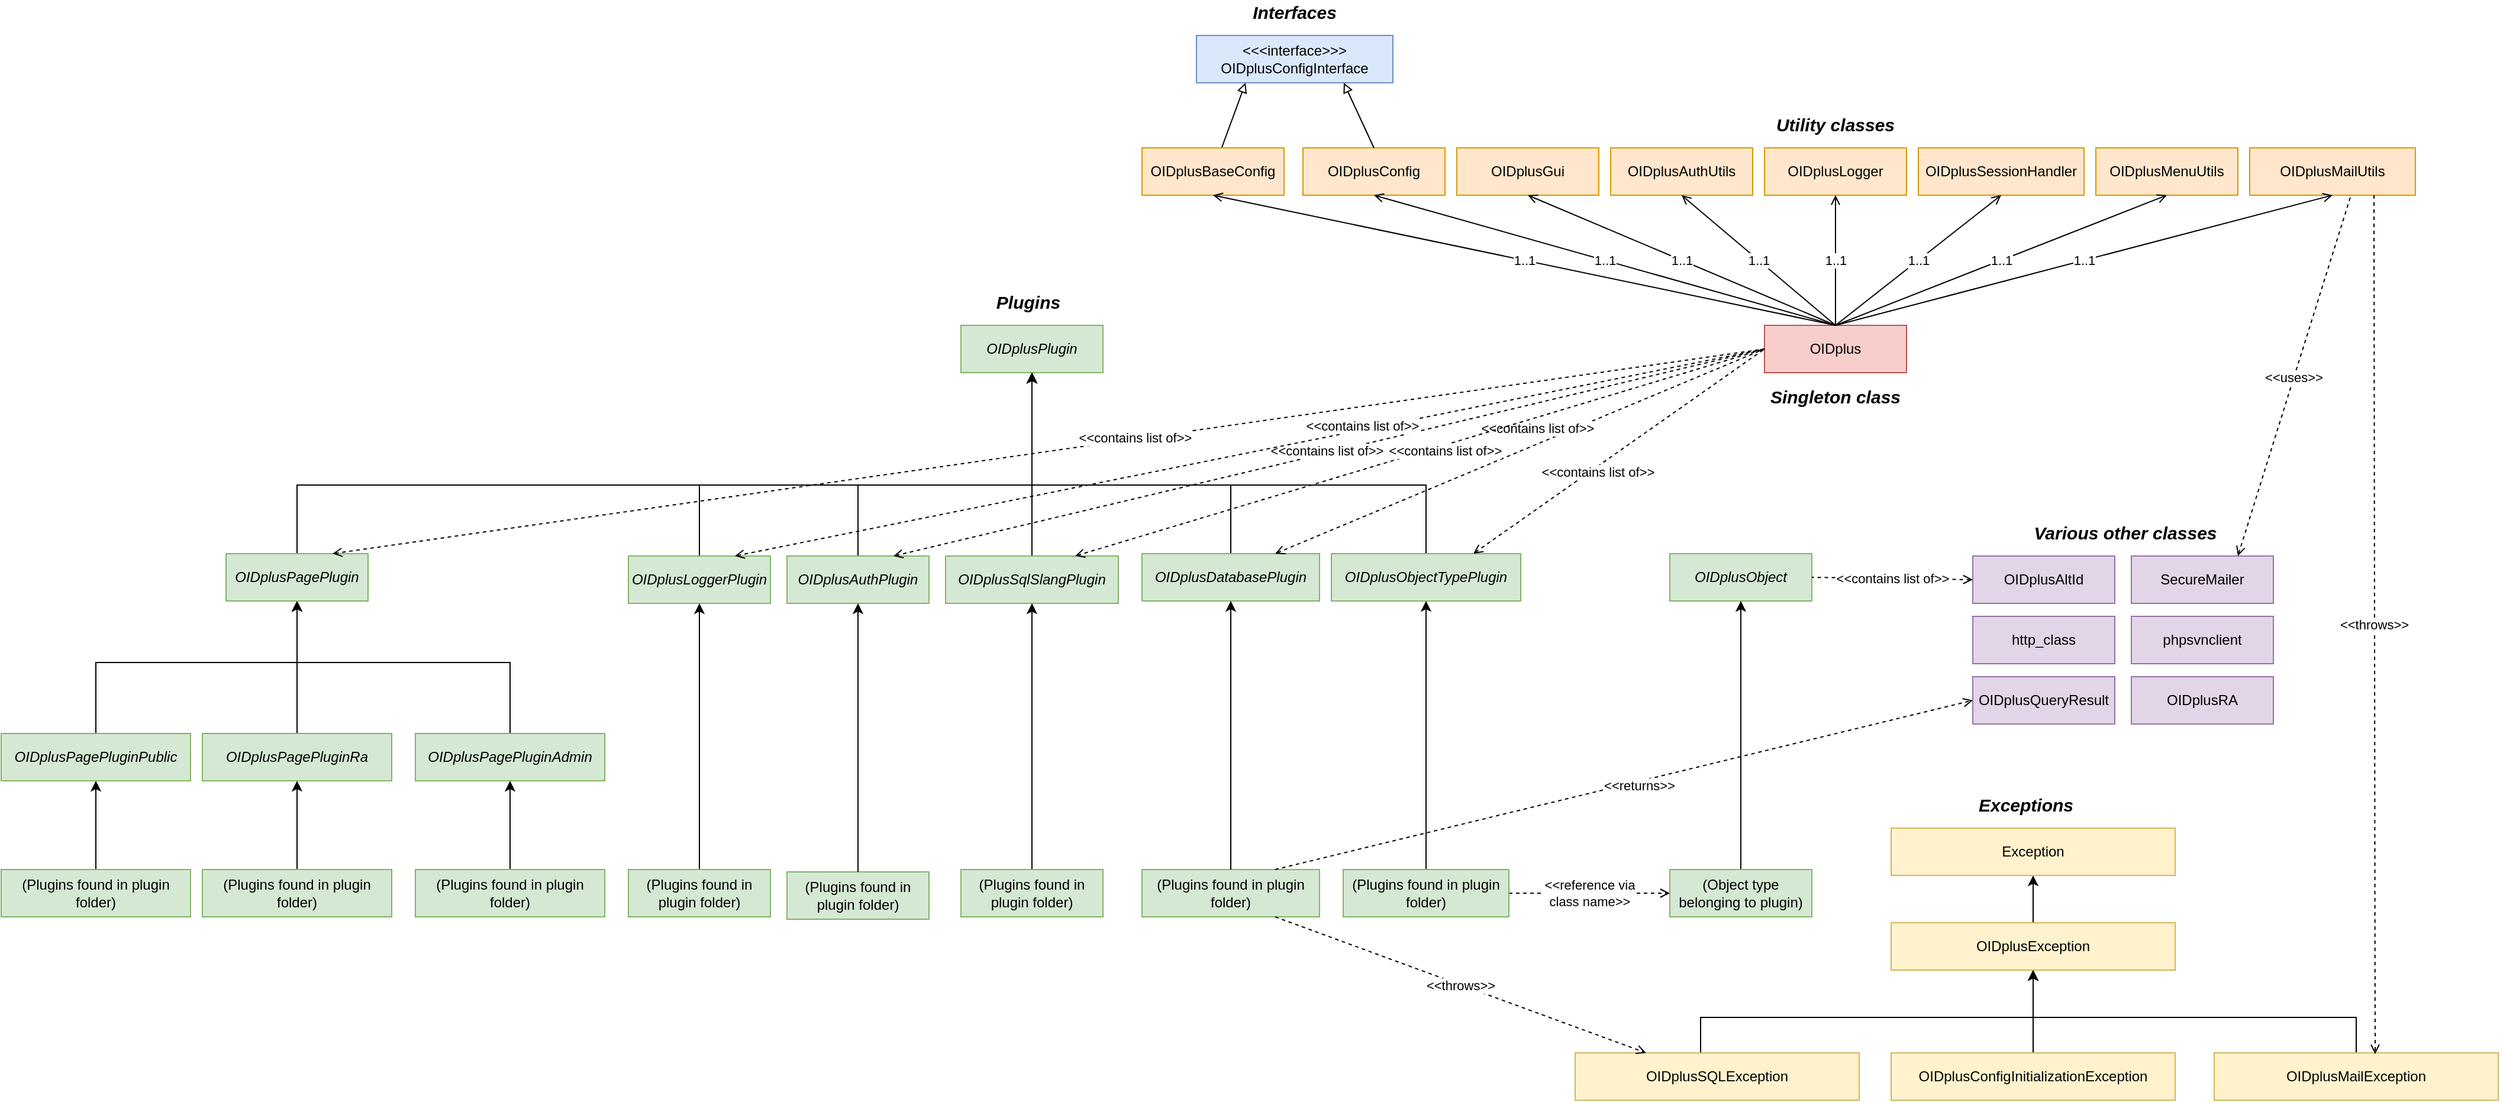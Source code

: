 <mxfile version="13.0.1" type="device"><diagram id="C5RBs43oDa-KdzZeNtuy" name="Page-1"><mxGraphModel dx="2249" dy="762" grid="1" gridSize="10" guides="1" tooltips="1" connect="1" arrows="1" fold="1" page="1" pageScale="1" pageWidth="827" pageHeight="1169" math="0" shadow="0"><root><mxCell id="WIyWlLk6GJQsqaUBKTNV-0"/><mxCell id="WIyWlLk6GJQsqaUBKTNV-1" parent="WIyWlLk6GJQsqaUBKTNV-0"/><mxCell id="HaJfKRJEYKdRmyHm2M7B-0" value="OIDplus" style="rounded=0;whiteSpace=wrap;html=1;fillColor=#f8cecc;strokeColor=#b85450;" parent="WIyWlLk6GJQsqaUBKTNV-1" vertex="1"><mxGeometry x="780" y="385" width="120" height="40" as="geometry"/></mxCell><mxCell id="HaJfKRJEYKdRmyHm2M7B-1" value="&lt;div&gt;OIDplusAltId&lt;/div&gt;" style="rounded=0;whiteSpace=wrap;html=1;fillColor=#e1d5e7;strokeColor=#9673a6;" parent="WIyWlLk6GJQsqaUBKTNV-1" vertex="1"><mxGeometry x="956" y="580" width="120" height="40" as="geometry"/></mxCell><mxCell id="PMX5CAPXfLzkRhn_E-3W-7" style="edgeStyle=orthogonalEdgeStyle;rounded=0;orthogonalLoop=1;jettySize=auto;html=1;entryX=0.5;entryY=1;entryDx=0;entryDy=0;" parent="WIyWlLk6GJQsqaUBKTNV-1" source="HaJfKRJEYKdRmyHm2M7B-2" target="HaJfKRJEYKdRmyHm2M7B-13" edge="1"><mxGeometry relative="1" as="geometry"><Array as="points"><mxPoint x="14" y="520"/><mxPoint x="161" y="520"/></Array></mxGeometry></mxCell><mxCell id="HaJfKRJEYKdRmyHm2M7B-2" value="&lt;div&gt;OIDplusAuthPlugin&lt;/div&gt;" style="rounded=0;whiteSpace=wrap;html=1;fontStyle=2;fillColor=#d5e8d4;strokeColor=#82b366;" parent="WIyWlLk6GJQsqaUBKTNV-1" vertex="1"><mxGeometry x="-46" y="580" width="120" height="40" as="geometry"/></mxCell><mxCell id="HaJfKRJEYKdRmyHm2M7B-3" value="&lt;div&gt;OIDplusAuthUtils&lt;/div&gt;" style="rounded=0;whiteSpace=wrap;html=1;fillColor=#ffe6cc;strokeColor=#d79b00;" parent="WIyWlLk6GJQsqaUBKTNV-1" vertex="1"><mxGeometry x="650" y="235" width="120" height="40" as="geometry"/></mxCell><mxCell id="HaJfKRJEYKdRmyHm2M7B-4" value="&lt;div&gt;OIDplusConfig&lt;/div&gt;" style="rounded=0;whiteSpace=wrap;html=1;fillColor=#ffe6cc;strokeColor=#d79b00;" parent="WIyWlLk6GJQsqaUBKTNV-1" vertex="1"><mxGeometry x="390" y="235" width="120" height="40" as="geometry"/></mxCell><mxCell id="HaJfKRJEYKdRmyHm2M7B-28" style="edgeStyle=orthogonalEdgeStyle;rounded=0;orthogonalLoop=1;jettySize=auto;html=1;entryX=0.5;entryY=1;entryDx=0;entryDy=0;" parent="WIyWlLk6GJQsqaUBKTNV-1" source="HaJfKRJEYKdRmyHm2M7B-5" target="HaJfKRJEYKdRmyHm2M7B-27" edge="1"><mxGeometry relative="1" as="geometry"/></mxCell><mxCell id="HaJfKRJEYKdRmyHm2M7B-5" value="&lt;div&gt;OIDplusConfigInitializationException&lt;/div&gt;" style="rounded=0;whiteSpace=wrap;html=1;fillColor=#fff2cc;strokeColor=#d6b656;" parent="WIyWlLk6GJQsqaUBKTNV-1" vertex="1"><mxGeometry x="887" y="1000" width="240" height="40" as="geometry"/></mxCell><mxCell id="PMX5CAPXfLzkRhn_E-3W-3" style="edgeStyle=orthogonalEdgeStyle;rounded=0;orthogonalLoop=1;jettySize=auto;html=1;entryX=0.5;entryY=1;entryDx=0;entryDy=0;" parent="WIyWlLk6GJQsqaUBKTNV-1" source="HaJfKRJEYKdRmyHm2M7B-6" target="HaJfKRJEYKdRmyHm2M7B-27" edge="1"><mxGeometry relative="1" as="geometry"><Array as="points"><mxPoint x="726" y="970"/><mxPoint x="1007" y="970"/></Array></mxGeometry></mxCell><mxCell id="HaJfKRJEYKdRmyHm2M7B-6" value="&lt;div&gt;OIDplusSQLException&lt;/div&gt;" style="rounded=0;whiteSpace=wrap;html=1;fillColor=#fff2cc;strokeColor=#d6b656;" parent="WIyWlLk6GJQsqaUBKTNV-1" vertex="1"><mxGeometry x="620" y="1000" width="240" height="40" as="geometry"/></mxCell><mxCell id="PMX5CAPXfLzkRhn_E-3W-8" style="edgeStyle=orthogonalEdgeStyle;rounded=0;orthogonalLoop=1;jettySize=auto;html=1;entryX=0.5;entryY=1;entryDx=0;entryDy=0;" parent="WIyWlLk6GJQsqaUBKTNV-1" source="HaJfKRJEYKdRmyHm2M7B-7" target="HaJfKRJEYKdRmyHm2M7B-13" edge="1"><mxGeometry relative="1" as="geometry"><Array as="points"><mxPoint x="329" y="520"/><mxPoint x="161" y="520"/></Array></mxGeometry></mxCell><mxCell id="HaJfKRJEYKdRmyHm2M7B-7" value="&lt;div&gt;OIDplusDatabasePlugin&lt;/div&gt;" style="rounded=0;whiteSpace=wrap;html=1;fontStyle=2;fillColor=#d5e8d4;strokeColor=#82b366;" parent="WIyWlLk6GJQsqaUBKTNV-1" vertex="1"><mxGeometry x="254" y="578" width="150" height="40" as="geometry"/></mxCell><mxCell id="HaJfKRJEYKdRmyHm2M7B-8" value="&lt;div&gt;OIDplusGui&lt;/div&gt;" style="rounded=0;whiteSpace=wrap;html=1;fillColor=#ffe6cc;strokeColor=#d79b00;" parent="WIyWlLk6GJQsqaUBKTNV-1" vertex="1"><mxGeometry x="520" y="235" width="120" height="40" as="geometry"/></mxCell><mxCell id="HaJfKRJEYKdRmyHm2M7B-9" value="&lt;div&gt;OIDplusLogger&lt;/div&gt;" style="rounded=0;whiteSpace=wrap;html=1;fillColor=#ffe6cc;strokeColor=#d79b00;" parent="WIyWlLk6GJQsqaUBKTNV-1" vertex="1"><mxGeometry x="780" y="235" width="120" height="40" as="geometry"/></mxCell><mxCell id="HaJfKRJEYKdRmyHm2M7B-10" value="&lt;div&gt;OIDplusObject&lt;/div&gt;" style="rounded=0;whiteSpace=wrap;html=1;fontStyle=2;fillColor=#d5e8d4;strokeColor=#82b366;" parent="WIyWlLk6GJQsqaUBKTNV-1" vertex="1"><mxGeometry x="700" y="578" width="120" height="40" as="geometry"/></mxCell><mxCell id="PMX5CAPXfLzkRhn_E-3W-9" style="edgeStyle=orthogonalEdgeStyle;rounded=0;orthogonalLoop=1;jettySize=auto;html=1;entryX=0.5;entryY=1;entryDx=0;entryDy=0;" parent="WIyWlLk6GJQsqaUBKTNV-1" source="HaJfKRJEYKdRmyHm2M7B-11" target="HaJfKRJEYKdRmyHm2M7B-13" edge="1"><mxGeometry relative="1" as="geometry"><Array as="points"><mxPoint x="494" y="520"/><mxPoint x="161" y="520"/></Array></mxGeometry></mxCell><mxCell id="HaJfKRJEYKdRmyHm2M7B-11" value="&lt;div&gt;OIDplusObjectTypePlugin&lt;/div&gt;" style="rounded=0;whiteSpace=wrap;html=1;fontStyle=2;fillColor=#d5e8d4;strokeColor=#82b366;" parent="WIyWlLk6GJQsqaUBKTNV-1" vertex="1"><mxGeometry x="414" y="578" width="160" height="40" as="geometry"/></mxCell><mxCell id="G5G2yCKZkxoIE2J6HtOm-7" value="" style="edgeStyle=orthogonalEdgeStyle;rounded=0;orthogonalLoop=1;jettySize=auto;html=1;entryX=0.5;entryY=0;entryDx=0;entryDy=0;startArrow=classic;startFill=1;endArrow=none;endFill=0;" parent="WIyWlLk6GJQsqaUBKTNV-1" source="HaJfKRJEYKdRmyHm2M7B-12" target="G5G2yCKZkxoIE2J6HtOm-3" edge="1"><mxGeometry relative="1" as="geometry"><mxPoint x="-460" y="670" as="targetPoint"/><Array as="points"><mxPoint x="-460" y="670"/><mxPoint x="-630" y="670"/></Array></mxGeometry></mxCell><mxCell id="G5G2yCKZkxoIE2J6HtOm-9" style="edgeStyle=orthogonalEdgeStyle;rounded=0;orthogonalLoop=1;jettySize=auto;html=1;entryX=0.5;entryY=0;entryDx=0;entryDy=0;startArrow=classic;startFill=1;endArrow=none;endFill=0;" parent="WIyWlLk6GJQsqaUBKTNV-1" source="HaJfKRJEYKdRmyHm2M7B-12" target="G5G2yCKZkxoIE2J6HtOm-5" edge="1"><mxGeometry relative="1" as="geometry"><Array as="points"><mxPoint x="-460" y="670"/><mxPoint x="-280" y="670"/></Array></mxGeometry></mxCell><mxCell id="G5G2yCKZkxoIE2J6HtOm-10" style="edgeStyle=orthogonalEdgeStyle;rounded=0;orthogonalLoop=1;jettySize=auto;html=1;entryX=0.5;entryY=0;entryDx=0;entryDy=0;startArrow=classic;startFill=1;endArrow=none;endFill=0;" parent="WIyWlLk6GJQsqaUBKTNV-1" source="HaJfKRJEYKdRmyHm2M7B-12" target="G5G2yCKZkxoIE2J6HtOm-4" edge="1"><mxGeometry relative="1" as="geometry"/></mxCell><mxCell id="PMX5CAPXfLzkRhn_E-3W-6" style="edgeStyle=orthogonalEdgeStyle;rounded=0;orthogonalLoop=1;jettySize=auto;html=1;entryX=0.5;entryY=1;entryDx=0;entryDy=0;" parent="WIyWlLk6GJQsqaUBKTNV-1" source="HaJfKRJEYKdRmyHm2M7B-12" target="HaJfKRJEYKdRmyHm2M7B-13" edge="1"><mxGeometry relative="1" as="geometry"><Array as="points"><mxPoint x="-160" y="520"/><mxPoint x="174" y="520"/></Array></mxGeometry></mxCell><mxCell id="HaJfKRJEYKdRmyHm2M7B-12" value="&lt;div&gt;OIDplusPagePlugin&lt;/div&gt;" style="rounded=0;whiteSpace=wrap;html=1;fontStyle=2;fillColor=#d5e8d4;strokeColor=#82b366;" parent="WIyWlLk6GJQsqaUBKTNV-1" vertex="1"><mxGeometry x="-520" y="578" width="120" height="40" as="geometry"/></mxCell><mxCell id="HaJfKRJEYKdRmyHm2M7B-13" value="&lt;div&gt;OIDplusPlugin&lt;/div&gt;" style="rounded=0;whiteSpace=wrap;html=1;fontStyle=2;fillColor=#d5e8d4;strokeColor=#82b366;" parent="WIyWlLk6GJQsqaUBKTNV-1" vertex="1"><mxGeometry x="101" y="385" width="120" height="40" as="geometry"/></mxCell><mxCell id="HaJfKRJEYKdRmyHm2M7B-14" value="&lt;div&gt;OIDplusQueryResult&lt;/div&gt;" style="rounded=0;whiteSpace=wrap;html=1;fillColor=#e1d5e7;strokeColor=#9673a6;" parent="WIyWlLk6GJQsqaUBKTNV-1" vertex="1"><mxGeometry x="956" y="682" width="120" height="40" as="geometry"/></mxCell><mxCell id="HaJfKRJEYKdRmyHm2M7B-15" value="&lt;div&gt;OIDplusRA&lt;/div&gt;" style="rounded=0;whiteSpace=wrap;html=1;fillColor=#e1d5e7;strokeColor=#9673a6;" parent="WIyWlLk6GJQsqaUBKTNV-1" vertex="1"><mxGeometry x="1090" y="682" width="120" height="40" as="geometry"/></mxCell><mxCell id="HaJfKRJEYKdRmyHm2M7B-16" value="&lt;div&gt;OIDplusSessionHandler&lt;/div&gt;" style="rounded=0;whiteSpace=wrap;html=1;fillColor=#ffe6cc;strokeColor=#d79b00;" parent="WIyWlLk6GJQsqaUBKTNV-1" vertex="1"><mxGeometry x="910" y="235" width="140" height="40" as="geometry"/></mxCell><mxCell id="HaJfKRJEYKdRmyHm2M7B-17" value="&lt;div&gt;OIDplusMenuUtils&lt;/div&gt;" style="rounded=0;whiteSpace=wrap;html=1;fillColor=#ffe6cc;strokeColor=#d79b00;" parent="WIyWlLk6GJQsqaUBKTNV-1" vertex="1"><mxGeometry x="1060" y="235" width="120" height="40" as="geometry"/></mxCell><mxCell id="PMX5CAPXfLzkRhn_E-3W-2" style="edgeStyle=orthogonalEdgeStyle;rounded=0;orthogonalLoop=1;jettySize=auto;html=1;entryX=0.5;entryY=1;entryDx=0;entryDy=0;" parent="WIyWlLk6GJQsqaUBKTNV-1" source="HaJfKRJEYKdRmyHm2M7B-22" target="HaJfKRJEYKdRmyHm2M7B-10" edge="1"><mxGeometry relative="1" as="geometry"/></mxCell><mxCell id="HaJfKRJEYKdRmyHm2M7B-22" value="(Object type belonging to plugin)" style="rounded=0;whiteSpace=wrap;html=1;fillColor=#d5e8d4;strokeColor=#82b366;" parent="WIyWlLk6GJQsqaUBKTNV-1" vertex="1"><mxGeometry x="700" y="845" width="120" height="40" as="geometry"/></mxCell><mxCell id="HaJfKRJEYKdRmyHm2M7B-24" value="&lt;div&gt;&amp;lt;&amp;lt;reference via&lt;/div&gt;&lt;div&gt;class name&amp;gt;&amp;gt;&lt;br&gt;&lt;/div&gt;" style="edgeStyle=orthogonalEdgeStyle;rounded=0;orthogonalLoop=1;jettySize=auto;html=1;entryX=0;entryY=0.5;entryDx=0;entryDy=0;dashed=1;endArrow=open;endFill=0;" parent="WIyWlLk6GJQsqaUBKTNV-1" source="HaJfKRJEYKdRmyHm2M7B-23" target="HaJfKRJEYKdRmyHm2M7B-22" edge="1"><mxGeometry relative="1" as="geometry"/></mxCell><mxCell id="HaJfKRJEYKdRmyHm2M7B-26" style="edgeStyle=orthogonalEdgeStyle;rounded=0;orthogonalLoop=1;jettySize=auto;html=1;entryX=0.5;entryY=1;entryDx=0;entryDy=0;" parent="WIyWlLk6GJQsqaUBKTNV-1" source="HaJfKRJEYKdRmyHm2M7B-23" target="HaJfKRJEYKdRmyHm2M7B-11" edge="1"><mxGeometry relative="1" as="geometry"/></mxCell><mxCell id="HaJfKRJEYKdRmyHm2M7B-23" value="(Plugins found in plugin folder)" style="rounded=0;whiteSpace=wrap;html=1;fillColor=#d5e8d4;strokeColor=#82b366;" parent="WIyWlLk6GJQsqaUBKTNV-1" vertex="1"><mxGeometry x="424" y="845" width="140" height="40" as="geometry"/></mxCell><mxCell id="qhEKmyDmoYopIHslgWnM-1" style="edgeStyle=orthogonalEdgeStyle;rounded=0;orthogonalLoop=1;jettySize=auto;html=1;entryX=0.5;entryY=1;entryDx=0;entryDy=0;" parent="WIyWlLk6GJQsqaUBKTNV-1" source="HaJfKRJEYKdRmyHm2M7B-27" target="qhEKmyDmoYopIHslgWnM-0" edge="1"><mxGeometry relative="1" as="geometry"/></mxCell><mxCell id="HaJfKRJEYKdRmyHm2M7B-27" value="OIDplusException" style="rounded=0;whiteSpace=wrap;html=1;fillColor=#fff2cc;strokeColor=#d6b656;" parent="WIyWlLk6GJQsqaUBKTNV-1" vertex="1"><mxGeometry x="887" y="890" width="240" height="40" as="geometry"/></mxCell><mxCell id="HaJfKRJEYKdRmyHm2M7B-30" value="1..1" style="endArrow=none;html=1;entryX=0.5;entryY=0;entryDx=0;entryDy=0;exitX=0.5;exitY=1;exitDx=0;exitDy=0;startArrow=open;startFill=0;" parent="WIyWlLk6GJQsqaUBKTNV-1" source="HaJfKRJEYKdRmyHm2M7B-4" target="HaJfKRJEYKdRmyHm2M7B-0" edge="1"><mxGeometry width="50" height="50" relative="1" as="geometry"><mxPoint x="550" y="745" as="sourcePoint"/><mxPoint x="600" y="695" as="targetPoint"/></mxGeometry></mxCell><mxCell id="HaJfKRJEYKdRmyHm2M7B-31" value="1..1" style="endArrow=none;html=1;entryX=0.5;entryY=0;entryDx=0;entryDy=0;exitX=0.5;exitY=1;exitDx=0;exitDy=0;startArrow=open;startFill=0;" parent="WIyWlLk6GJQsqaUBKTNV-1" source="HaJfKRJEYKdRmyHm2M7B-8" target="HaJfKRJEYKdRmyHm2M7B-0" edge="1"><mxGeometry width="50" height="50" relative="1" as="geometry"><mxPoint x="550" y="745" as="sourcePoint"/><mxPoint x="600" y="695" as="targetPoint"/></mxGeometry></mxCell><mxCell id="HaJfKRJEYKdRmyHm2M7B-32" value="1..1" style="endArrow=none;html=1;entryX=0.5;entryY=0;entryDx=0;entryDy=0;exitX=0.5;exitY=1;exitDx=0;exitDy=0;endFill=0;startArrow=open;startFill=0;" parent="WIyWlLk6GJQsqaUBKTNV-1" source="HaJfKRJEYKdRmyHm2M7B-3" target="HaJfKRJEYKdRmyHm2M7B-0" edge="1"><mxGeometry width="50" height="50" relative="1" as="geometry"><mxPoint x="550" y="745" as="sourcePoint"/><mxPoint x="600" y="695" as="targetPoint"/></mxGeometry></mxCell><mxCell id="HaJfKRJEYKdRmyHm2M7B-33" value="1..1" style="endArrow=none;html=1;startArrow=open;startFill=0;" parent="WIyWlLk6GJQsqaUBKTNV-1" edge="1"><mxGeometry width="50" height="50" relative="1" as="geometry"><mxPoint x="840" y="275" as="sourcePoint"/><mxPoint x="840" y="385" as="targetPoint"/></mxGeometry></mxCell><mxCell id="HaJfKRJEYKdRmyHm2M7B-35" value="1..1" style="endArrow=none;html=1;startArrow=open;startFill=0;exitX=0.5;exitY=1;exitDx=0;exitDy=0;entryX=0.5;entryY=0;entryDx=0;entryDy=0;" parent="WIyWlLk6GJQsqaUBKTNV-1" source="HaJfKRJEYKdRmyHm2M7B-16" target="HaJfKRJEYKdRmyHm2M7B-0" edge="1"><mxGeometry width="50" height="50" relative="1" as="geometry"><mxPoint x="620" y="725" as="sourcePoint"/><mxPoint x="670" y="675" as="targetPoint"/></mxGeometry></mxCell><mxCell id="HaJfKRJEYKdRmyHm2M7B-37" value="(Plugins found in plugin folder)" style="rounded=0;whiteSpace=wrap;html=1;fillColor=#d5e8d4;strokeColor=#82b366;" parent="WIyWlLk6GJQsqaUBKTNV-1" vertex="1"><mxGeometry x="-46" y="847" width="120" height="40" as="geometry"/></mxCell><mxCell id="HaJfKRJEYKdRmyHm2M7B-39" style="edgeStyle=orthogonalEdgeStyle;rounded=0;orthogonalLoop=1;jettySize=auto;html=1;entryX=0.5;entryY=1;entryDx=0;entryDy=0;exitX=0.5;exitY=0;exitDx=0;exitDy=0;" parent="WIyWlLk6GJQsqaUBKTNV-1" source="HaJfKRJEYKdRmyHm2M7B-37" target="HaJfKRJEYKdRmyHm2M7B-2" edge="1"><mxGeometry relative="1" as="geometry"><mxPoint x="-20" y="682" as="sourcePoint"/><mxPoint x="-330" y="592" as="targetPoint"/></mxGeometry></mxCell><mxCell id="HaJfKRJEYKdRmyHm2M7B-40" value="&lt;div&gt;(Plugins found in plugin folder)&lt;/div&gt;" style="rounded=0;whiteSpace=wrap;html=1;fillColor=#d5e8d4;strokeColor=#82b366;" parent="WIyWlLk6GJQsqaUBKTNV-1" vertex="1"><mxGeometry x="254" y="845" width="150" height="40" as="geometry"/></mxCell><mxCell id="HaJfKRJEYKdRmyHm2M7B-41" style="edgeStyle=orthogonalEdgeStyle;rounded=0;orthogonalLoop=1;jettySize=auto;html=1;entryX=0.5;entryY=1;entryDx=0;entryDy=0;exitX=0.5;exitY=0;exitDx=0;exitDy=0;" parent="WIyWlLk6GJQsqaUBKTNV-1" source="HaJfKRJEYKdRmyHm2M7B-40" target="HaJfKRJEYKdRmyHm2M7B-7" edge="1"><mxGeometry relative="1" as="geometry"><mxPoint x="-10" y="640" as="sourcePoint"/><mxPoint x="-10" y="590" as="targetPoint"/></mxGeometry></mxCell><mxCell id="HaJfKRJEYKdRmyHm2M7B-42" value="&amp;lt;&amp;lt;returns&amp;gt;&amp;gt;" style="endArrow=open;dashed=1;html=1;entryX=0;entryY=0.5;entryDx=0;entryDy=0;exitX=0.75;exitY=0;exitDx=0;exitDy=0;endFill=0;" parent="WIyWlLk6GJQsqaUBKTNV-1" source="HaJfKRJEYKdRmyHm2M7B-40" target="HaJfKRJEYKdRmyHm2M7B-14" edge="1"><mxGeometry x="0.04" y="-3" width="50" height="50" relative="1" as="geometry"><mxPoint x="340" y="650" as="sourcePoint"/><mxPoint x="390" y="600" as="targetPoint"/><mxPoint as="offset"/></mxGeometry></mxCell><mxCell id="HaJfKRJEYKdRmyHm2M7B-43" value="&amp;lt;&amp;lt;contains list of&amp;gt;&amp;gt;" style="endArrow=none;html=1;entryX=0;entryY=0.5;entryDx=0;entryDy=0;exitX=0.75;exitY=0;exitDx=0;exitDy=0;dashed=1;endFill=0;startArrow=open;startFill=0;" parent="WIyWlLk6GJQsqaUBKTNV-1" source="HaJfKRJEYKdRmyHm2M7B-7" target="HaJfKRJEYKdRmyHm2M7B-0" edge="1"><mxGeometry x="0.097" y="12" width="50" height="50" relative="1" as="geometry"><mxPoint x="140" y="640" as="sourcePoint"/><mxPoint x="590" y="330" as="targetPoint"/><mxPoint x="-1" as="offset"/></mxGeometry></mxCell><mxCell id="HaJfKRJEYKdRmyHm2M7B-44" value="Singleton class" style="text;html=1;strokeColor=none;fillColor=none;align=center;verticalAlign=middle;whiteSpace=wrap;rounded=0;fontStyle=3;fontSize=15;" parent="WIyWlLk6GJQsqaUBKTNV-1" vertex="1"><mxGeometry x="770" y="435" width="140" height="20" as="geometry"/></mxCell><mxCell id="HaJfKRJEYKdRmyHm2M7B-46" value="Plugins" style="text;html=1;strokeColor=none;fillColor=none;align=center;verticalAlign=middle;whiteSpace=wrap;rounded=0;fontStyle=3;fontSize=15;" parent="WIyWlLk6GJQsqaUBKTNV-1" vertex="1"><mxGeometry x="88" y="355" width="140" height="20" as="geometry"/></mxCell><mxCell id="HaJfKRJEYKdRmyHm2M7B-47" value="Exceptions" style="text;html=1;strokeColor=none;fillColor=none;align=center;verticalAlign=middle;whiteSpace=wrap;rounded=0;fontStyle=3;fontSize=15;" parent="WIyWlLk6GJQsqaUBKTNV-1" vertex="1"><mxGeometry x="931" y="780" width="140" height="20" as="geometry"/></mxCell><mxCell id="HaJfKRJEYKdRmyHm2M7B-48" value="Various other classes" style="text;html=1;strokeColor=none;fillColor=none;align=center;verticalAlign=middle;whiteSpace=wrap;rounded=0;fontStyle=3;fontSize=15;" parent="WIyWlLk6GJQsqaUBKTNV-1" vertex="1"><mxGeometry x="960" y="550" width="250" height="20" as="geometry"/></mxCell><mxCell id="qhEKmyDmoYopIHslgWnM-0" value="Exception" style="rounded=0;whiteSpace=wrap;html=1;fillColor=#fff2cc;strokeColor=#d6b656;" parent="WIyWlLk6GJQsqaUBKTNV-1" vertex="1"><mxGeometry x="887" y="810" width="240" height="40" as="geometry"/></mxCell><mxCell id="qhEKmyDmoYopIHslgWnM-3" value="&amp;lt;&amp;lt;throws&amp;gt;&amp;gt;" style="endArrow=open;dashed=1;html=1;entryX=0.25;entryY=0;entryDx=0;entryDy=0;exitX=0.75;exitY=1;exitDx=0;exitDy=0;endFill=0;" parent="WIyWlLk6GJQsqaUBKTNV-1" source="HaJfKRJEYKdRmyHm2M7B-40" target="HaJfKRJEYKdRmyHm2M7B-6" edge="1"><mxGeometry width="50" height="50" relative="1" as="geometry"><mxPoint x="570" y="670" as="sourcePoint"/><mxPoint x="670" y="670" as="targetPoint"/></mxGeometry></mxCell><mxCell id="qhEKmyDmoYopIHslgWnM-4" value="&amp;lt;&amp;lt;contains list of&amp;gt;&amp;gt;" style="endArrow=none;html=1;entryX=1;entryY=0.5;entryDx=0;entryDy=0;exitX=0;exitY=0.5;exitDx=0;exitDy=0;dashed=1;endFill=0;startArrow=open;startFill=0;" parent="WIyWlLk6GJQsqaUBKTNV-1" source="HaJfKRJEYKdRmyHm2M7B-1" target="HaJfKRJEYKdRmyHm2M7B-10" edge="1"><mxGeometry width="50" height="50" relative="1" as="geometry"><mxPoint x="-530" y="790" as="sourcePoint"/><mxPoint x="-170" y="790" as="targetPoint"/></mxGeometry></mxCell><mxCell id="PMX5CAPXfLzkRhn_E-3W-5" style="edgeStyle=orthogonalEdgeStyle;rounded=0;orthogonalLoop=1;jettySize=auto;html=1;entryX=0.5;entryY=1;entryDx=0;entryDy=0;" parent="WIyWlLk6GJQsqaUBKTNV-1" source="qhEKmyDmoYopIHslgWnM-6" target="HaJfKRJEYKdRmyHm2M7B-27" edge="1"><mxGeometry relative="1" as="geometry"><Array as="points"><mxPoint x="1280" y="970"/><mxPoint x="1007" y="970"/></Array></mxGeometry></mxCell><mxCell id="qhEKmyDmoYopIHslgWnM-6" value="&lt;div&gt;OIDplusMailException&lt;/div&gt;" style="rounded=0;whiteSpace=wrap;html=1;fillColor=#fff2cc;strokeColor=#d6b656;" parent="WIyWlLk6GJQsqaUBKTNV-1" vertex="1"><mxGeometry x="1160" y="1000" width="240" height="40" as="geometry"/></mxCell><mxCell id="qhEKmyDmoYopIHslgWnM-8" value="&lt;div&gt;OIDplusMailUtils&lt;/div&gt;" style="rounded=0;whiteSpace=wrap;html=1;fillColor=#ffe6cc;strokeColor=#d79b00;" parent="WIyWlLk6GJQsqaUBKTNV-1" vertex="1"><mxGeometry x="1190" y="235" width="140" height="40" as="geometry"/></mxCell><mxCell id="qhEKmyDmoYopIHslgWnM-9" value="1..1" style="endArrow=none;html=1;startArrow=open;startFill=0;exitX=0.5;exitY=1;exitDx=0;exitDy=0;entryX=0.5;entryY=0;entryDx=0;entryDy=0;" parent="WIyWlLk6GJQsqaUBKTNV-1" source="qhEKmyDmoYopIHslgWnM-8" target="HaJfKRJEYKdRmyHm2M7B-0" edge="1"><mxGeometry width="50" height="50" relative="1" as="geometry"><mxPoint x="980" y="485" as="sourcePoint"/><mxPoint x="710" y="435" as="targetPoint"/></mxGeometry></mxCell><mxCell id="qhEKmyDmoYopIHslgWnM-10" value="&amp;lt;&amp;lt;throws&amp;gt;&amp;gt;" style="endArrow=open;dashed=1;html=1;exitX=0.75;exitY=1;exitDx=0;exitDy=0;endFill=0;" parent="WIyWlLk6GJQsqaUBKTNV-1" source="qhEKmyDmoYopIHslgWnM-8" edge="1"><mxGeometry width="50" height="50" relative="1" as="geometry"><mxPoint x="495" y="690" as="sourcePoint"/><mxPoint x="1296" y="1001" as="targetPoint"/></mxGeometry></mxCell><mxCell id="qhEKmyDmoYopIHslgWnM-12" value="1..1" style="endArrow=none;html=1;startArrow=open;startFill=0;exitX=0.5;exitY=1;exitDx=0;exitDy=0;entryX=0.5;entryY=0;entryDx=0;entryDy=0;" parent="WIyWlLk6GJQsqaUBKTNV-1" source="HaJfKRJEYKdRmyHm2M7B-17" target="HaJfKRJEYKdRmyHm2M7B-0" edge="1"><mxGeometry width="50" height="50" relative="1" as="geometry"><mxPoint x="1140" y="485" as="sourcePoint"/><mxPoint x="1100" y="385" as="targetPoint"/></mxGeometry></mxCell><mxCell id="qhEKmyDmoYopIHslgWnM-13" value="&lt;div&gt;SecureMailer&lt;/div&gt;" style="rounded=0;whiteSpace=wrap;html=1;fillColor=#e1d5e7;strokeColor=#9673a6;" parent="WIyWlLk6GJQsqaUBKTNV-1" vertex="1"><mxGeometry x="1090" y="580" width="120" height="40" as="geometry"/></mxCell><mxCell id="qhEKmyDmoYopIHslgWnM-14" value="&amp;lt;&amp;lt;uses&amp;gt;&amp;gt;" style="endArrow=open;dashed=1;html=1;entryX=0.75;entryY=0;entryDx=0;entryDy=0;exitX=0.607;exitY=1.05;exitDx=0;exitDy=0;endFill=0;exitPerimeter=0;" parent="WIyWlLk6GJQsqaUBKTNV-1" source="qhEKmyDmoYopIHslgWnM-8" target="qhEKmyDmoYopIHslgWnM-13" edge="1"><mxGeometry width="50" height="50" relative="1" as="geometry"><mxPoint x="1140" y="450" as="sourcePoint"/><mxPoint x="1230" y="1010" as="targetPoint"/></mxGeometry></mxCell><mxCell id="G5G2yCKZkxoIE2J6HtOm-0" value="&amp;lt;&amp;lt;contains list of&amp;gt;&amp;gt;" style="endArrow=none;html=1;entryX=0;entryY=0.5;entryDx=0;entryDy=0;exitX=0.75;exitY=0;exitDx=0;exitDy=0;dashed=1;endFill=0;startArrow=open;startFill=0;" parent="WIyWlLk6GJQsqaUBKTNV-1" source="HaJfKRJEYKdRmyHm2M7B-2" target="HaJfKRJEYKdRmyHm2M7B-0" edge="1"><mxGeometry x="-0.005" y="2" width="50" height="50" relative="1" as="geometry"><mxPoint x="342.5" y="560" as="sourcePoint"/><mxPoint x="590" y="330" as="targetPoint"/><mxPoint as="offset"/></mxGeometry></mxCell><mxCell id="G5G2yCKZkxoIE2J6HtOm-1" value="&amp;lt;&amp;lt;contains list of&amp;gt;&amp;gt;" style="endArrow=none;html=1;exitX=0.75;exitY=0;exitDx=0;exitDy=0;dashed=1;endFill=0;startArrow=open;startFill=0;entryX=0;entryY=0.5;entryDx=0;entryDy=0;" parent="WIyWlLk6GJQsqaUBKTNV-1" source="HaJfKRJEYKdRmyHm2M7B-12" target="HaJfKRJEYKdRmyHm2M7B-0" edge="1"><mxGeometry x="0.121" y="1" width="50" height="50" relative="1" as="geometry"><mxPoint x="150" y="560" as="sourcePoint"/><mxPoint x="590" y="330" as="targetPoint"/><mxPoint as="offset"/></mxGeometry></mxCell><mxCell id="G5G2yCKZkxoIE2J6HtOm-2" value="&amp;lt;&amp;lt;contains list of&amp;gt;&amp;gt;" style="endArrow=none;html=1;exitX=0.75;exitY=0;exitDx=0;exitDy=0;dashed=1;endFill=0;startArrow=open;startFill=0;entryX=0;entryY=0.5;entryDx=0;entryDy=0;" parent="WIyWlLk6GJQsqaUBKTNV-1" source="HaJfKRJEYKdRmyHm2M7B-11" target="HaJfKRJEYKdRmyHm2M7B-0" edge="1"><mxGeometry x="-0.158" y="-4" width="50" height="50" relative="1" as="geometry"><mxPoint x="-10" y="560" as="sourcePoint"/><mxPoint x="590" y="330" as="targetPoint"/><mxPoint x="-1" as="offset"/></mxGeometry></mxCell><mxCell id="G5G2yCKZkxoIE2J6HtOm-16" value="" style="edgeStyle=orthogonalEdgeStyle;rounded=0;orthogonalLoop=1;jettySize=auto;html=1;startArrow=classic;startFill=1;endArrow=none;endFill=0;" parent="WIyWlLk6GJQsqaUBKTNV-1" source="G5G2yCKZkxoIE2J6HtOm-3" target="G5G2yCKZkxoIE2J6HtOm-11" edge="1"><mxGeometry relative="1" as="geometry"/></mxCell><mxCell id="G5G2yCKZkxoIE2J6HtOm-3" value="&lt;div&gt;OIDplusPagePluginPublic&lt;/div&gt;" style="rounded=0;whiteSpace=wrap;html=1;fontStyle=2;fillColor=#d5e8d4;strokeColor=#82b366;" parent="WIyWlLk6GJQsqaUBKTNV-1" vertex="1"><mxGeometry x="-710" y="730" width="160" height="40" as="geometry"/></mxCell><mxCell id="G5G2yCKZkxoIE2J6HtOm-15" value="" style="edgeStyle=orthogonalEdgeStyle;rounded=0;orthogonalLoop=1;jettySize=auto;html=1;startArrow=classic;startFill=1;endArrow=none;endFill=0;" parent="WIyWlLk6GJQsqaUBKTNV-1" source="G5G2yCKZkxoIE2J6HtOm-4" target="G5G2yCKZkxoIE2J6HtOm-12" edge="1"><mxGeometry relative="1" as="geometry"/></mxCell><mxCell id="G5G2yCKZkxoIE2J6HtOm-4" value="&lt;div&gt;OIDplusPagePluginRa&lt;/div&gt;" style="rounded=0;whiteSpace=wrap;html=1;fontStyle=2;fillColor=#d5e8d4;strokeColor=#82b366;" parent="WIyWlLk6GJQsqaUBKTNV-1" vertex="1"><mxGeometry x="-540" y="730" width="160" height="40" as="geometry"/></mxCell><mxCell id="G5G2yCKZkxoIE2J6HtOm-14" style="edgeStyle=orthogonalEdgeStyle;rounded=0;orthogonalLoop=1;jettySize=auto;html=1;entryX=0.5;entryY=0;entryDx=0;entryDy=0;startArrow=classic;startFill=1;endArrow=none;endFill=0;" parent="WIyWlLk6GJQsqaUBKTNV-1" source="G5G2yCKZkxoIE2J6HtOm-5" target="G5G2yCKZkxoIE2J6HtOm-13" edge="1"><mxGeometry relative="1" as="geometry"/></mxCell><mxCell id="G5G2yCKZkxoIE2J6HtOm-5" value="&lt;div&gt;OIDplusPagePluginAdmin&lt;/div&gt;" style="rounded=0;whiteSpace=wrap;html=1;fontStyle=2;fillColor=#d5e8d4;strokeColor=#82b366;" parent="WIyWlLk6GJQsqaUBKTNV-1" vertex="1"><mxGeometry x="-360" y="730" width="160" height="40" as="geometry"/></mxCell><mxCell id="G5G2yCKZkxoIE2J6HtOm-11" value="(Plugins found in plugin folder)" style="rounded=0;whiteSpace=wrap;html=1;fillColor=#d5e8d4;strokeColor=#82b366;" parent="WIyWlLk6GJQsqaUBKTNV-1" vertex="1"><mxGeometry x="-710" y="845" width="160" height="40" as="geometry"/></mxCell><mxCell id="G5G2yCKZkxoIE2J6HtOm-12" value="(Plugins found in plugin folder)" style="rounded=0;whiteSpace=wrap;html=1;fillColor=#d5e8d4;strokeColor=#82b366;" parent="WIyWlLk6GJQsqaUBKTNV-1" vertex="1"><mxGeometry x="-540" y="845" width="160" height="40" as="geometry"/></mxCell><mxCell id="G5G2yCKZkxoIE2J6HtOm-13" value="(Plugins found in plugin folder)" style="rounded=0;whiteSpace=wrap;html=1;fillColor=#d5e8d4;strokeColor=#82b366;" parent="WIyWlLk6GJQsqaUBKTNV-1" vertex="1"><mxGeometry x="-360" y="845" width="160" height="40" as="geometry"/></mxCell><mxCell id="G5G2yCKZkxoIE2J6HtOm-17" value="Utility classes" style="text;html=1;strokeColor=none;fillColor=none;align=center;verticalAlign=middle;whiteSpace=wrap;rounded=0;fontStyle=3;fontSize=15;" parent="WIyWlLk6GJQsqaUBKTNV-1" vertex="1"><mxGeometry x="560" y="205" width="560" height="20" as="geometry"/></mxCell><mxCell id="SqvP8_vWFWvKATAPC3f0-3" value="&lt;div&gt;http_class&lt;/div&gt;" style="rounded=0;whiteSpace=wrap;html=1;fillColor=#e1d5e7;strokeColor=#9673a6;" parent="WIyWlLk6GJQsqaUBKTNV-1" vertex="1"><mxGeometry x="956" y="631" width="120" height="40" as="geometry"/></mxCell><mxCell id="SqvP8_vWFWvKATAPC3f0-6" value="phpsvnclient" style="rounded=0;whiteSpace=wrap;html=1;fillColor=#e1d5e7;strokeColor=#9673a6;" parent="WIyWlLk6GJQsqaUBKTNV-1" vertex="1"><mxGeometry x="1090" y="631" width="120" height="40" as="geometry"/></mxCell><mxCell id="ZfX25L6vCK6xiF5fLbg_-4" style="rounded=0;orthogonalLoop=1;jettySize=auto;html=1;entryX=0.25;entryY=1;entryDx=0;entryDy=0;endArrow=block;endFill=0;" parent="WIyWlLk6GJQsqaUBKTNV-1" source="ZfX25L6vCK6xiF5fLbg_-0" target="ZfX25L6vCK6xiF5fLbg_-2" edge="1"><mxGeometry relative="1" as="geometry"/></mxCell><mxCell id="ZfX25L6vCK6xiF5fLbg_-0" value="&lt;div&gt;OIDplusBaseConfig&lt;/div&gt;" style="rounded=0;whiteSpace=wrap;html=1;fillColor=#ffe6cc;strokeColor=#d79b00;" parent="WIyWlLk6GJQsqaUBKTNV-1" vertex="1"><mxGeometry x="254" y="235" width="120" height="40" as="geometry"/></mxCell><mxCell id="ZfX25L6vCK6xiF5fLbg_-1" value="1..1" style="endArrow=none;html=1;exitX=0.5;exitY=1;exitDx=0;exitDy=0;startArrow=open;startFill=0;entryX=0.5;entryY=0;entryDx=0;entryDy=0;" parent="WIyWlLk6GJQsqaUBKTNV-1" source="ZfX25L6vCK6xiF5fLbg_-0" target="HaJfKRJEYKdRmyHm2M7B-0" edge="1"><mxGeometry width="50" height="50" relative="1" as="geometry"><mxPoint x="460" y="285" as="sourcePoint"/><mxPoint x="650" y="370" as="targetPoint"/></mxGeometry></mxCell><mxCell id="ZfX25L6vCK6xiF5fLbg_-2" value="&lt;div&gt;&amp;lt;&amp;lt;&amp;lt;interface&amp;gt;&amp;gt;&amp;gt;&lt;/div&gt;&lt;div&gt;OIDplusConfigInterface&lt;/div&gt;" style="rounded=0;whiteSpace=wrap;html=1;fillColor=#dae8fc;strokeColor=#6c8ebf;" parent="WIyWlLk6GJQsqaUBKTNV-1" vertex="1"><mxGeometry x="300" y="140" width="166" height="40" as="geometry"/></mxCell><mxCell id="ZfX25L6vCK6xiF5fLbg_-3" value="Interfaces" style="text;html=1;strokeColor=none;fillColor=none;align=center;verticalAlign=middle;whiteSpace=wrap;rounded=0;fontStyle=3;fontSize=15;" parent="WIyWlLk6GJQsqaUBKTNV-1" vertex="1"><mxGeometry x="313" y="110" width="140" height="20" as="geometry"/></mxCell><mxCell id="ZfX25L6vCK6xiF5fLbg_-5" style="rounded=0;orthogonalLoop=1;jettySize=auto;html=1;entryX=0.75;entryY=1;entryDx=0;entryDy=0;endArrow=block;endFill=0;exitX=0.5;exitY=0;exitDx=0;exitDy=0;" parent="WIyWlLk6GJQsqaUBKTNV-1" source="HaJfKRJEYKdRmyHm2M7B-4" target="ZfX25L6vCK6xiF5fLbg_-2" edge="1"><mxGeometry relative="1" as="geometry"><mxPoint x="324" y="245" as="sourcePoint"/><mxPoint x="393" y="190" as="targetPoint"/></mxGeometry></mxCell><mxCell id="DPRJdcyUqyCm2qNz097J-1" style="edgeStyle=orthogonalEdgeStyle;rounded=0;orthogonalLoop=1;jettySize=auto;html=1;entryX=0.5;entryY=1;entryDx=0;entryDy=0;" parent="WIyWlLk6GJQsqaUBKTNV-1" source="DPRJdcyUqyCm2qNz097J-0" target="HaJfKRJEYKdRmyHm2M7B-13" edge="1"><mxGeometry relative="1" as="geometry"/></mxCell><mxCell id="DPRJdcyUqyCm2qNz097J-0" value="OIDplusSqlSlangPlugin" style="rounded=0;whiteSpace=wrap;html=1;fontStyle=2;fillColor=#d5e8d4;strokeColor=#82b366;" parent="WIyWlLk6GJQsqaUBKTNV-1" vertex="1"><mxGeometry x="88" y="580" width="146" height="40" as="geometry"/></mxCell><mxCell id="DPRJdcyUqyCm2qNz097J-2" value="&amp;lt;&amp;lt;contains list of&amp;gt;&amp;gt;" style="endArrow=none;html=1;exitX=0.75;exitY=0;exitDx=0;exitDy=0;dashed=1;endFill=0;startArrow=open;startFill=0;entryX=0;entryY=0.5;entryDx=0;entryDy=0;" parent="WIyWlLk6GJQsqaUBKTNV-1" source="DPRJdcyUqyCm2qNz097J-0" target="HaJfKRJEYKdRmyHm2M7B-0" edge="1"><mxGeometry x="0.069" y="-5" width="50" height="50" relative="1" as="geometry"><mxPoint x="-280" y="590" as="sourcePoint"/><mxPoint x="790" y="415" as="targetPoint"/><mxPoint as="offset"/></mxGeometry></mxCell><mxCell id="DPRJdcyUqyCm2qNz097J-4" style="edgeStyle=orthogonalEdgeStyle;rounded=0;orthogonalLoop=1;jettySize=auto;html=1;entryX=0.5;entryY=1;entryDx=0;entryDy=0;" parent="WIyWlLk6GJQsqaUBKTNV-1" source="DPRJdcyUqyCm2qNz097J-3" target="DPRJdcyUqyCm2qNz097J-0" edge="1"><mxGeometry relative="1" as="geometry"/></mxCell><mxCell id="DPRJdcyUqyCm2qNz097J-3" value="(Plugins found in plugin folder)" style="rounded=0;whiteSpace=wrap;html=1;fillColor=#d5e8d4;strokeColor=#82b366;" parent="WIyWlLk6GJQsqaUBKTNV-1" vertex="1"><mxGeometry x="101" y="845" width="120" height="40" as="geometry"/></mxCell><mxCell id="DkYupNasizu9DOJkTfZ_-3" style="edgeStyle=orthogonalEdgeStyle;rounded=0;orthogonalLoop=1;jettySize=auto;html=1;entryX=0.5;entryY=1;entryDx=0;entryDy=0;" edge="1" parent="WIyWlLk6GJQsqaUBKTNV-1" source="DkYupNasizu9DOJkTfZ_-0" target="HaJfKRJEYKdRmyHm2M7B-13"><mxGeometry relative="1" as="geometry"><Array as="points"><mxPoint x="-120" y="520"/><mxPoint x="161" y="520"/></Array></mxGeometry></mxCell><mxCell id="DkYupNasizu9DOJkTfZ_-0" value="&lt;div&gt;OIDplusLoggerPlugin&lt;/div&gt;" style="rounded=0;whiteSpace=wrap;html=1;fontStyle=2;fillColor=#d5e8d4;strokeColor=#82b366;" vertex="1" parent="WIyWlLk6GJQsqaUBKTNV-1"><mxGeometry x="-180" y="580" width="120" height="40" as="geometry"/></mxCell><mxCell id="DkYupNasizu9DOJkTfZ_-2" style="edgeStyle=orthogonalEdgeStyle;rounded=0;orthogonalLoop=1;jettySize=auto;html=1;entryX=0.5;entryY=1;entryDx=0;entryDy=0;" edge="1" parent="WIyWlLk6GJQsqaUBKTNV-1" source="DkYupNasizu9DOJkTfZ_-1" target="DkYupNasizu9DOJkTfZ_-0"><mxGeometry relative="1" as="geometry"/></mxCell><mxCell id="DkYupNasizu9DOJkTfZ_-1" value="(Plugins found in plugin folder)" style="rounded=0;whiteSpace=wrap;html=1;fillColor=#d5e8d4;strokeColor=#82b366;" vertex="1" parent="WIyWlLk6GJQsqaUBKTNV-1"><mxGeometry x="-180" y="845" width="120" height="40" as="geometry"/></mxCell><mxCell id="DkYupNasizu9DOJkTfZ_-4" value="&amp;lt;&amp;lt;contains list of&amp;gt;&amp;gt;" style="endArrow=none;html=1;exitX=0.75;exitY=0;exitDx=0;exitDy=0;dashed=1;endFill=0;startArrow=open;startFill=0;entryX=0;entryY=0.5;entryDx=0;entryDy=0;" edge="1" parent="WIyWlLk6GJQsqaUBKTNV-1" source="DkYupNasizu9DOJkTfZ_-0" target="HaJfKRJEYKdRmyHm2M7B-0"><mxGeometry x="0.22" y="3" width="50" height="50" relative="1" as="geometry"><mxPoint x="-420" y="588" as="sourcePoint"/><mxPoint x="790" y="415" as="targetPoint"/><mxPoint as="offset"/></mxGeometry></mxCell></root></mxGraphModel></diagram></mxfile>